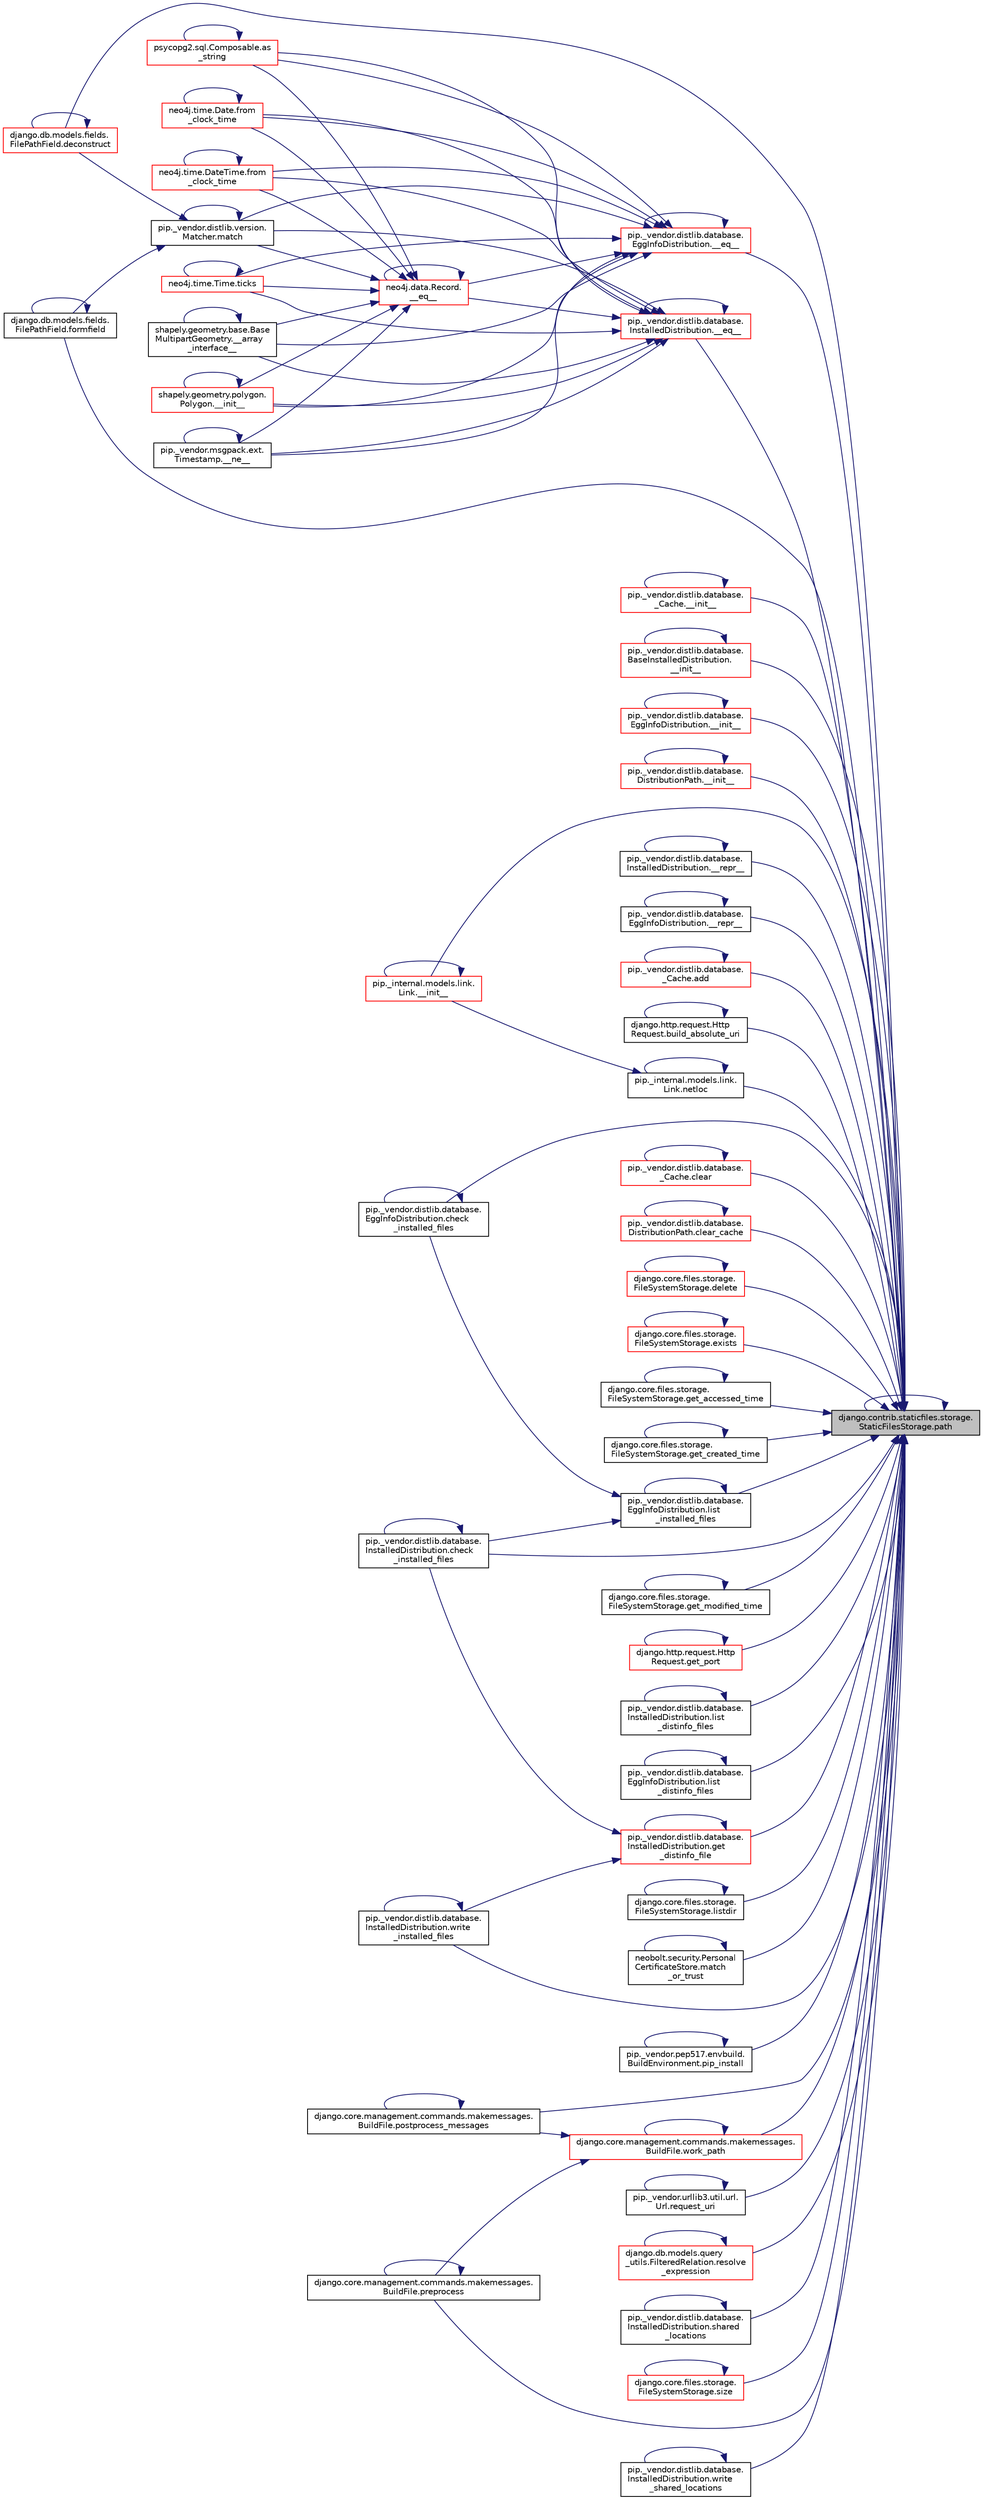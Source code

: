 digraph "django.contrib.staticfiles.storage.StaticFilesStorage.path"
{
 // LATEX_PDF_SIZE
  edge [fontname="Helvetica",fontsize="10",labelfontname="Helvetica",labelfontsize="10"];
  node [fontname="Helvetica",fontsize="10",shape=record];
  rankdir="RL";
  Node1 [label="django.contrib.staticfiles.storage.\lStaticFilesStorage.path",height=0.2,width=0.4,color="black", fillcolor="grey75", style="filled", fontcolor="black",tooltip=" "];
  Node1 -> Node2 [dir="back",color="midnightblue",fontsize="10",style="solid",fontname="Helvetica"];
  Node2 [label="pip._vendor.distlib.database.\lInstalledDistribution.__eq__",height=0.2,width=0.4,color="red", fillcolor="white", style="filled",URL="$d5/d3f/classpip_1_1__vendor_1_1distlib_1_1database_1_1_installed_distribution.html#a9b5ed2b1d9ce082f207e18b06a41d0ff",tooltip=" "];
  Node2 -> Node3 [dir="back",color="midnightblue",fontsize="10",style="solid",fontname="Helvetica"];
  Node3 [label="shapely.geometry.base.Base\lMultipartGeometry.__array\l_interface__",height=0.2,width=0.4,color="black", fillcolor="white", style="filled",URL="$df/d4a/classshapely_1_1geometry_1_1base_1_1_base_multipart_geometry.html#aa57caf9f9556c733425dee5dc556ac05",tooltip=" "];
  Node3 -> Node3 [dir="back",color="midnightblue",fontsize="10",style="solid",fontname="Helvetica"];
  Node2 -> Node4 [dir="back",color="midnightblue",fontsize="10",style="solid",fontname="Helvetica"];
  Node4 [label="neo4j.data.Record.\l__eq__",height=0.2,width=0.4,color="red", fillcolor="white", style="filled",URL="$d8/da3/classneo4j_1_1data_1_1_record.html#a677599a593c35d675d8960d72462df9f",tooltip=" "];
  Node4 -> Node3 [dir="back",color="midnightblue",fontsize="10",style="solid",fontname="Helvetica"];
  Node4 -> Node4 [dir="back",color="midnightblue",fontsize="10",style="solid",fontname="Helvetica"];
  Node4 -> Node5 [dir="back",color="midnightblue",fontsize="10",style="solid",fontname="Helvetica"];
  Node5 [label="shapely.geometry.polygon.\lPolygon.__init__",height=0.2,width=0.4,color="red", fillcolor="white", style="filled",URL="$da/d80/classshapely_1_1geometry_1_1polygon_1_1_polygon.html#aa0b7892becd68ead1f110b5498c4e4be",tooltip=" "];
  Node5 -> Node5 [dir="back",color="midnightblue",fontsize="10",style="solid",fontname="Helvetica"];
  Node4 -> Node490 [dir="back",color="midnightblue",fontsize="10",style="solid",fontname="Helvetica"];
  Node490 [label="pip._vendor.msgpack.ext.\lTimestamp.__ne__",height=0.2,width=0.4,color="black", fillcolor="white", style="filled",URL="$d6/dd9/classpip_1_1__vendor_1_1msgpack_1_1ext_1_1_timestamp.html#a85bbfb0158c314f6747659d9d79fbc5f",tooltip=" "];
  Node490 -> Node490 [dir="back",color="midnightblue",fontsize="10",style="solid",fontname="Helvetica"];
  Node4 -> Node491 [dir="back",color="midnightblue",fontsize="10",style="solid",fontname="Helvetica"];
  Node491 [label="psycopg2.sql.Composable.as\l_string",height=0.2,width=0.4,color="red", fillcolor="white", style="filled",URL="$d8/d3d/classpsycopg2_1_1sql_1_1_composable.html#a77b13bb7380175e59facce7566dfb5f6",tooltip=" "];
  Node491 -> Node491 [dir="back",color="midnightblue",fontsize="10",style="solid",fontname="Helvetica"];
  Node4 -> Node200 [dir="back",color="midnightblue",fontsize="10",style="solid",fontname="Helvetica"];
  Node200 [label="neo4j.time.Date.from\l_clock_time",height=0.2,width=0.4,color="red", fillcolor="white", style="filled",URL="$d1/d6f/classneo4j_1_1time_1_1_date.html#a6e815a48a02a3f3d230e95d923cfb43b",tooltip=" "];
  Node200 -> Node200 [dir="back",color="midnightblue",fontsize="10",style="solid",fontname="Helvetica"];
  Node4 -> Node266 [dir="back",color="midnightblue",fontsize="10",style="solid",fontname="Helvetica"];
  Node266 [label="neo4j.time.DateTime.from\l_clock_time",height=0.2,width=0.4,color="red", fillcolor="white", style="filled",URL="$d4/dcd/classneo4j_1_1time_1_1_date_time.html#a12a2d4d1586b225b0a6156d4e6d4cc0c",tooltip=" "];
  Node266 -> Node266 [dir="back",color="midnightblue",fontsize="10",style="solid",fontname="Helvetica"];
  Node4 -> Node492 [dir="back",color="midnightblue",fontsize="10",style="solid",fontname="Helvetica"];
  Node492 [label="pip._vendor.distlib.version.\lMatcher.match",height=0.2,width=0.4,color="black", fillcolor="white", style="filled",URL="$d3/d6b/classpip_1_1__vendor_1_1distlib_1_1version_1_1_matcher.html#abab07ac81cd23c3863693a3986eca843",tooltip=" "];
  Node492 -> Node493 [dir="back",color="midnightblue",fontsize="10",style="solid",fontname="Helvetica"];
  Node493 [label="django.db.models.fields.\lFilePathField.deconstruct",height=0.2,width=0.4,color="red", fillcolor="white", style="filled",URL="$d9/d58/classdjango_1_1db_1_1models_1_1fields_1_1_file_path_field.html#a52225a0c3baf7a5125007fadbe78dd22",tooltip=" "];
  Node493 -> Node493 [dir="back",color="midnightblue",fontsize="10",style="solid",fontname="Helvetica"];
  Node492 -> Node494 [dir="back",color="midnightblue",fontsize="10",style="solid",fontname="Helvetica"];
  Node494 [label="django.db.models.fields.\lFilePathField.formfield",height=0.2,width=0.4,color="black", fillcolor="white", style="filled",URL="$d9/d58/classdjango_1_1db_1_1models_1_1fields_1_1_file_path_field.html#ac5c572bd8cd58aa14d0fa9341c935e62",tooltip=" "];
  Node494 -> Node494 [dir="back",color="midnightblue",fontsize="10",style="solid",fontname="Helvetica"];
  Node492 -> Node492 [dir="back",color="midnightblue",fontsize="10",style="solid",fontname="Helvetica"];
  Node4 -> Node267 [dir="back",color="midnightblue",fontsize="10",style="solid",fontname="Helvetica"];
  Node267 [label="neo4j.time.Time.ticks",height=0.2,width=0.4,color="red", fillcolor="white", style="filled",URL="$db/d2a/classneo4j_1_1time_1_1_time.html#af3cbc3ab118ea3f7c8aaee2cc13a89e1",tooltip=" "];
  Node267 -> Node267 [dir="back",color="midnightblue",fontsize="10",style="solid",fontname="Helvetica"];
  Node2 -> Node2 [dir="back",color="midnightblue",fontsize="10",style="solid",fontname="Helvetica"];
  Node2 -> Node5 [dir="back",color="midnightblue",fontsize="10",style="solid",fontname="Helvetica"];
  Node2 -> Node490 [dir="back",color="midnightblue",fontsize="10",style="solid",fontname="Helvetica"];
  Node2 -> Node491 [dir="back",color="midnightblue",fontsize="10",style="solid",fontname="Helvetica"];
  Node2 -> Node200 [dir="back",color="midnightblue",fontsize="10",style="solid",fontname="Helvetica"];
  Node2 -> Node266 [dir="back",color="midnightblue",fontsize="10",style="solid",fontname="Helvetica"];
  Node2 -> Node492 [dir="back",color="midnightblue",fontsize="10",style="solid",fontname="Helvetica"];
  Node2 -> Node267 [dir="back",color="midnightblue",fontsize="10",style="solid",fontname="Helvetica"];
  Node1 -> Node678 [dir="back",color="midnightblue",fontsize="10",style="solid",fontname="Helvetica"];
  Node678 [label="pip._vendor.distlib.database.\lEggInfoDistribution.__eq__",height=0.2,width=0.4,color="red", fillcolor="white", style="filled",URL="$d7/d4f/classpip_1_1__vendor_1_1distlib_1_1database_1_1_egg_info_distribution.html#a1a4e220bb20d7de097cb45e4d22cb1f7",tooltip=" "];
  Node678 -> Node3 [dir="back",color="midnightblue",fontsize="10",style="solid",fontname="Helvetica"];
  Node678 -> Node4 [dir="back",color="midnightblue",fontsize="10",style="solid",fontname="Helvetica"];
  Node678 -> Node678 [dir="back",color="midnightblue",fontsize="10",style="solid",fontname="Helvetica"];
  Node678 -> Node5 [dir="back",color="midnightblue",fontsize="10",style="solid",fontname="Helvetica"];
  Node678 -> Node490 [dir="back",color="midnightblue",fontsize="10",style="solid",fontname="Helvetica"];
  Node678 -> Node491 [dir="back",color="midnightblue",fontsize="10",style="solid",fontname="Helvetica"];
  Node678 -> Node200 [dir="back",color="midnightblue",fontsize="10",style="solid",fontname="Helvetica"];
  Node678 -> Node266 [dir="back",color="midnightblue",fontsize="10",style="solid",fontname="Helvetica"];
  Node678 -> Node492 [dir="back",color="midnightblue",fontsize="10",style="solid",fontname="Helvetica"];
  Node678 -> Node267 [dir="back",color="midnightblue",fontsize="10",style="solid",fontname="Helvetica"];
  Node1 -> Node679 [dir="back",color="midnightblue",fontsize="10",style="solid",fontname="Helvetica"];
  Node679 [label="pip._vendor.distlib.database.\l_Cache.__init__",height=0.2,width=0.4,color="red", fillcolor="white", style="filled",URL="$d8/dcd/classpip_1_1__vendor_1_1distlib_1_1database_1_1___cache.html#af54d5616ff89aa6d6ac29816dd0efc6c",tooltip=" "];
  Node679 -> Node679 [dir="back",color="midnightblue",fontsize="10",style="solid",fontname="Helvetica"];
  Node1 -> Node680 [dir="back",color="midnightblue",fontsize="10",style="solid",fontname="Helvetica"];
  Node680 [label="pip._vendor.distlib.database.\lBaseInstalledDistribution.\l__init__",height=0.2,width=0.4,color="red", fillcolor="white", style="filled",URL="$d3/d43/classpip_1_1__vendor_1_1distlib_1_1database_1_1_base_installed_distribution.html#a3cf0dbeeadaece59290525cfd71c8164",tooltip=" "];
  Node680 -> Node680 [dir="back",color="midnightblue",fontsize="10",style="solid",fontname="Helvetica"];
  Node1 -> Node681 [dir="back",color="midnightblue",fontsize="10",style="solid",fontname="Helvetica"];
  Node681 [label="pip._vendor.distlib.database.\lEggInfoDistribution.__init__",height=0.2,width=0.4,color="red", fillcolor="white", style="filled",URL="$d7/d4f/classpip_1_1__vendor_1_1distlib_1_1database_1_1_egg_info_distribution.html#a3b17587547b5d4fb68128342686671b1",tooltip=" "];
  Node681 -> Node681 [dir="back",color="midnightblue",fontsize="10",style="solid",fontname="Helvetica"];
  Node1 -> Node682 [dir="back",color="midnightblue",fontsize="10",style="solid",fontname="Helvetica"];
  Node682 [label="pip._vendor.distlib.database.\lDistributionPath.__init__",height=0.2,width=0.4,color="red", fillcolor="white", style="filled",URL="$d3/d8a/classpip_1_1__vendor_1_1distlib_1_1database_1_1_distribution_path.html#a17a2afe7db83a808ad93c909d99ed955",tooltip=" "];
  Node682 -> Node682 [dir="back",color="midnightblue",fontsize="10",style="solid",fontname="Helvetica"];
  Node1 -> Node683 [dir="back",color="midnightblue",fontsize="10",style="solid",fontname="Helvetica"];
  Node683 [label="pip._internal.models.link.\lLink.__init__",height=0.2,width=0.4,color="red", fillcolor="white", style="filled",URL="$de/da5/classpip_1_1__internal_1_1models_1_1link_1_1_link.html#adf9defb3b97546f930fc05a78acfb485",tooltip=" "];
  Node683 -> Node683 [dir="back",color="midnightblue",fontsize="10",style="solid",fontname="Helvetica"];
  Node1 -> Node684 [dir="back",color="midnightblue",fontsize="10",style="solid",fontname="Helvetica"];
  Node684 [label="pip._vendor.distlib.database.\lInstalledDistribution.__repr__",height=0.2,width=0.4,color="black", fillcolor="white", style="filled",URL="$d5/d3f/classpip_1_1__vendor_1_1distlib_1_1database_1_1_installed_distribution.html#a437ca097c31f9e2f6d84da428f56303d",tooltip=" "];
  Node684 -> Node684 [dir="back",color="midnightblue",fontsize="10",style="solid",fontname="Helvetica"];
  Node1 -> Node685 [dir="back",color="midnightblue",fontsize="10",style="solid",fontname="Helvetica"];
  Node685 [label="pip._vendor.distlib.database.\lEggInfoDistribution.__repr__",height=0.2,width=0.4,color="black", fillcolor="white", style="filled",URL="$d7/d4f/classpip_1_1__vendor_1_1distlib_1_1database_1_1_egg_info_distribution.html#aa86b5634260c5ab9efe7b3dd01b3c7e5",tooltip=" "];
  Node685 -> Node685 [dir="back",color="midnightblue",fontsize="10",style="solid",fontname="Helvetica"];
  Node1 -> Node686 [dir="back",color="midnightblue",fontsize="10",style="solid",fontname="Helvetica"];
  Node686 [label="pip._vendor.distlib.database.\l_Cache.add",height=0.2,width=0.4,color="red", fillcolor="white", style="filled",URL="$d8/dcd/classpip_1_1__vendor_1_1distlib_1_1database_1_1___cache.html#a98296c2e1af8395fc035df3fdfc400fc",tooltip=" "];
  Node686 -> Node686 [dir="back",color="midnightblue",fontsize="10",style="solid",fontname="Helvetica"];
  Node1 -> Node687 [dir="back",color="midnightblue",fontsize="10",style="solid",fontname="Helvetica"];
  Node687 [label="django.http.request.Http\lRequest.build_absolute_uri",height=0.2,width=0.4,color="black", fillcolor="white", style="filled",URL="$d1/ded/classdjango_1_1http_1_1request_1_1_http_request.html#acda6ee1aa44ebe5161a855fbb9b9cf7c",tooltip=" "];
  Node687 -> Node687 [dir="back",color="midnightblue",fontsize="10",style="solid",fontname="Helvetica"];
  Node1 -> Node688 [dir="back",color="midnightblue",fontsize="10",style="solid",fontname="Helvetica"];
  Node688 [label="pip._vendor.distlib.database.\lInstalledDistribution.check\l_installed_files",height=0.2,width=0.4,color="black", fillcolor="white", style="filled",URL="$d5/d3f/classpip_1_1__vendor_1_1distlib_1_1database_1_1_installed_distribution.html#af02e7290aefa70861a60fe1885285e16",tooltip=" "];
  Node688 -> Node688 [dir="back",color="midnightblue",fontsize="10",style="solid",fontname="Helvetica"];
  Node1 -> Node689 [dir="back",color="midnightblue",fontsize="10",style="solid",fontname="Helvetica"];
  Node689 [label="pip._vendor.distlib.database.\lEggInfoDistribution.check\l_installed_files",height=0.2,width=0.4,color="black", fillcolor="white", style="filled",URL="$d7/d4f/classpip_1_1__vendor_1_1distlib_1_1database_1_1_egg_info_distribution.html#a4eb9053abcb6ae611e7f31c17387aea7",tooltip=" "];
  Node689 -> Node689 [dir="back",color="midnightblue",fontsize="10",style="solid",fontname="Helvetica"];
  Node1 -> Node690 [dir="back",color="midnightblue",fontsize="10",style="solid",fontname="Helvetica"];
  Node690 [label="pip._vendor.distlib.database.\l_Cache.clear",height=0.2,width=0.4,color="red", fillcolor="white", style="filled",URL="$d8/dcd/classpip_1_1__vendor_1_1distlib_1_1database_1_1___cache.html#ab8493db74feb70354215f9804fafea3d",tooltip=" "];
  Node690 -> Node690 [dir="back",color="midnightblue",fontsize="10",style="solid",fontname="Helvetica"];
  Node1 -> Node691 [dir="back",color="midnightblue",fontsize="10",style="solid",fontname="Helvetica"];
  Node691 [label="pip._vendor.distlib.database.\lDistributionPath.clear_cache",height=0.2,width=0.4,color="red", fillcolor="white", style="filled",URL="$d3/d8a/classpip_1_1__vendor_1_1distlib_1_1database_1_1_distribution_path.html#a576c17cc01238d807b4cc7b833001b0b",tooltip=" "];
  Node691 -> Node691 [dir="back",color="midnightblue",fontsize="10",style="solid",fontname="Helvetica"];
  Node1 -> Node493 [dir="back",color="midnightblue",fontsize="10",style="solid",fontname="Helvetica"];
  Node1 -> Node692 [dir="back",color="midnightblue",fontsize="10",style="solid",fontname="Helvetica"];
  Node692 [label="django.core.files.storage.\lFileSystemStorage.delete",height=0.2,width=0.4,color="red", fillcolor="white", style="filled",URL="$db/da8/classdjango_1_1core_1_1files_1_1storage_1_1_file_system_storage.html#ad31ad8e7dcaeee30a6b95c4336aa4577",tooltip=" "];
  Node692 -> Node692 [dir="back",color="midnightblue",fontsize="10",style="solid",fontname="Helvetica"];
  Node1 -> Node693 [dir="back",color="midnightblue",fontsize="10",style="solid",fontname="Helvetica"];
  Node693 [label="django.core.files.storage.\lFileSystemStorage.exists",height=0.2,width=0.4,color="red", fillcolor="white", style="filled",URL="$db/da8/classdjango_1_1core_1_1files_1_1storage_1_1_file_system_storage.html#a7f2e95bec3b31a3256b247f732fcade2",tooltip=" "];
  Node693 -> Node693 [dir="back",color="midnightblue",fontsize="10",style="solid",fontname="Helvetica"];
  Node1 -> Node494 [dir="back",color="midnightblue",fontsize="10",style="solid",fontname="Helvetica"];
  Node1 -> Node697 [dir="back",color="midnightblue",fontsize="10",style="solid",fontname="Helvetica"];
  Node697 [label="django.core.files.storage.\lFileSystemStorage.get_accessed_time",height=0.2,width=0.4,color="black", fillcolor="white", style="filled",URL="$db/da8/classdjango_1_1core_1_1files_1_1storage_1_1_file_system_storage.html#a210757b7bff709a38298504e0932dec2",tooltip=" "];
  Node697 -> Node697 [dir="back",color="midnightblue",fontsize="10",style="solid",fontname="Helvetica"];
  Node1 -> Node698 [dir="back",color="midnightblue",fontsize="10",style="solid",fontname="Helvetica"];
  Node698 [label="django.core.files.storage.\lFileSystemStorage.get_created_time",height=0.2,width=0.4,color="black", fillcolor="white", style="filled",URL="$db/da8/classdjango_1_1core_1_1files_1_1storage_1_1_file_system_storage.html#a32a2ad72e493378d19a2707920bfb000",tooltip=" "];
  Node698 -> Node698 [dir="back",color="midnightblue",fontsize="10",style="solid",fontname="Helvetica"];
  Node1 -> Node699 [dir="back",color="midnightblue",fontsize="10",style="solid",fontname="Helvetica"];
  Node699 [label="pip._vendor.distlib.database.\lInstalledDistribution.get\l_distinfo_file",height=0.2,width=0.4,color="red", fillcolor="white", style="filled",URL="$d5/d3f/classpip_1_1__vendor_1_1distlib_1_1database_1_1_installed_distribution.html#ac17c694fe33794a2a93c022eae8919fc",tooltip=" "];
  Node699 -> Node688 [dir="back",color="midnightblue",fontsize="10",style="solid",fontname="Helvetica"];
  Node699 -> Node699 [dir="back",color="midnightblue",fontsize="10",style="solid",fontname="Helvetica"];
  Node699 -> Node701 [dir="back",color="midnightblue",fontsize="10",style="solid",fontname="Helvetica"];
  Node701 [label="pip._vendor.distlib.database.\lInstalledDistribution.write\l_installed_files",height=0.2,width=0.4,color="black", fillcolor="white", style="filled",URL="$d5/d3f/classpip_1_1__vendor_1_1distlib_1_1database_1_1_installed_distribution.html#a3b799b28c162cab4fd480fda0f2a852e",tooltip=" "];
  Node701 -> Node701 [dir="back",color="midnightblue",fontsize="10",style="solid",fontname="Helvetica"];
  Node1 -> Node702 [dir="back",color="midnightblue",fontsize="10",style="solid",fontname="Helvetica"];
  Node702 [label="django.core.files.storage.\lFileSystemStorage.get_modified_time",height=0.2,width=0.4,color="black", fillcolor="white", style="filled",URL="$db/da8/classdjango_1_1core_1_1files_1_1storage_1_1_file_system_storage.html#a7832cc82c083c3f424fcf5e881382b0f",tooltip=" "];
  Node702 -> Node702 [dir="back",color="midnightblue",fontsize="10",style="solid",fontname="Helvetica"];
  Node1 -> Node703 [dir="back",color="midnightblue",fontsize="10",style="solid",fontname="Helvetica"];
  Node703 [label="django.http.request.Http\lRequest.get_port",height=0.2,width=0.4,color="red", fillcolor="white", style="filled",URL="$d1/ded/classdjango_1_1http_1_1request_1_1_http_request.html#af81ce5b385e8dcee02c506de847e9f28",tooltip=" "];
  Node703 -> Node703 [dir="back",color="midnightblue",fontsize="10",style="solid",fontname="Helvetica"];
  Node1 -> Node705 [dir="back",color="midnightblue",fontsize="10",style="solid",fontname="Helvetica"];
  Node705 [label="pip._vendor.distlib.database.\lInstalledDistribution.list\l_distinfo_files",height=0.2,width=0.4,color="black", fillcolor="white", style="filled",URL="$d5/d3f/classpip_1_1__vendor_1_1distlib_1_1database_1_1_installed_distribution.html#a91b6c8c2a299a9b1436538ad0cfe37d7",tooltip=" "];
  Node705 -> Node705 [dir="back",color="midnightblue",fontsize="10",style="solid",fontname="Helvetica"];
  Node1 -> Node706 [dir="back",color="midnightblue",fontsize="10",style="solid",fontname="Helvetica"];
  Node706 [label="pip._vendor.distlib.database.\lEggInfoDistribution.list\l_distinfo_files",height=0.2,width=0.4,color="black", fillcolor="white", style="filled",URL="$d7/d4f/classpip_1_1__vendor_1_1distlib_1_1database_1_1_egg_info_distribution.html#a81eb42fe04552504c3c44bae820de34b",tooltip=" "];
  Node706 -> Node706 [dir="back",color="midnightblue",fontsize="10",style="solid",fontname="Helvetica"];
  Node1 -> Node707 [dir="back",color="midnightblue",fontsize="10",style="solid",fontname="Helvetica"];
  Node707 [label="pip._vendor.distlib.database.\lEggInfoDistribution.list\l_installed_files",height=0.2,width=0.4,color="black", fillcolor="white", style="filled",URL="$d7/d4f/classpip_1_1__vendor_1_1distlib_1_1database_1_1_egg_info_distribution.html#ad11f1a01b3d7117ca45670f4de85b97c",tooltip=" "];
  Node707 -> Node688 [dir="back",color="midnightblue",fontsize="10",style="solid",fontname="Helvetica"];
  Node707 -> Node689 [dir="back",color="midnightblue",fontsize="10",style="solid",fontname="Helvetica"];
  Node707 -> Node707 [dir="back",color="midnightblue",fontsize="10",style="solid",fontname="Helvetica"];
  Node1 -> Node708 [dir="back",color="midnightblue",fontsize="10",style="solid",fontname="Helvetica"];
  Node708 [label="django.core.files.storage.\lFileSystemStorage.listdir",height=0.2,width=0.4,color="black", fillcolor="white", style="filled",URL="$db/da8/classdjango_1_1core_1_1files_1_1storage_1_1_file_system_storage.html#ad1e8e9c112c82e91598ce2a26822701a",tooltip=" "];
  Node708 -> Node708 [dir="back",color="midnightblue",fontsize="10",style="solid",fontname="Helvetica"];
  Node1 -> Node709 [dir="back",color="midnightblue",fontsize="10",style="solid",fontname="Helvetica"];
  Node709 [label="neobolt.security.Personal\lCertificateStore.match\l_or_trust",height=0.2,width=0.4,color="black", fillcolor="white", style="filled",URL="$de/d39/classneobolt_1_1security_1_1_personal_certificate_store.html#a24a522934cab7aa51da96f94ac13d7f8",tooltip=" "];
  Node709 -> Node709 [dir="back",color="midnightblue",fontsize="10",style="solid",fontname="Helvetica"];
  Node1 -> Node710 [dir="back",color="midnightblue",fontsize="10",style="solid",fontname="Helvetica"];
  Node710 [label="pip._internal.models.link.\lLink.netloc",height=0.2,width=0.4,color="black", fillcolor="white", style="filled",URL="$de/da5/classpip_1_1__internal_1_1models_1_1link_1_1_link.html#a3b75bb1dffe191f8f61239e8af2135cc",tooltip=" "];
  Node710 -> Node683 [dir="back",color="midnightblue",fontsize="10",style="solid",fontname="Helvetica"];
  Node710 -> Node710 [dir="back",color="midnightblue",fontsize="10",style="solid",fontname="Helvetica"];
  Node1 -> Node1 [dir="back",color="midnightblue",fontsize="10",style="solid",fontname="Helvetica"];
  Node1 -> Node711 [dir="back",color="midnightblue",fontsize="10",style="solid",fontname="Helvetica"];
  Node711 [label="pip._vendor.pep517.envbuild.\lBuildEnvironment.pip_install",height=0.2,width=0.4,color="black", fillcolor="white", style="filled",URL="$dc/d7f/classpip_1_1__vendor_1_1pep517_1_1envbuild_1_1_build_environment.html#ab356ae51c4fcb260a6a369aaa2f1de92",tooltip=" "];
  Node711 -> Node711 [dir="back",color="midnightblue",fontsize="10",style="solid",fontname="Helvetica"];
  Node1 -> Node712 [dir="back",color="midnightblue",fontsize="10",style="solid",fontname="Helvetica"];
  Node712 [label="django.core.management.commands.makemessages.\lBuildFile.postprocess_messages",height=0.2,width=0.4,color="black", fillcolor="white", style="filled",URL="$d9/d7e/classdjango_1_1core_1_1management_1_1commands_1_1makemessages_1_1_build_file.html#a10eddc071c350372dfd70d0666ddb0b2",tooltip=" "];
  Node712 -> Node712 [dir="back",color="midnightblue",fontsize="10",style="solid",fontname="Helvetica"];
  Node1 -> Node713 [dir="back",color="midnightblue",fontsize="10",style="solid",fontname="Helvetica"];
  Node713 [label="django.core.management.commands.makemessages.\lBuildFile.preprocess",height=0.2,width=0.4,color="black", fillcolor="white", style="filled",URL="$d9/d7e/classdjango_1_1core_1_1management_1_1commands_1_1makemessages_1_1_build_file.html#ad48f37dc93e0cba9878e64edf84bf362",tooltip=" "];
  Node713 -> Node713 [dir="back",color="midnightblue",fontsize="10",style="solid",fontname="Helvetica"];
  Node1 -> Node714 [dir="back",color="midnightblue",fontsize="10",style="solid",fontname="Helvetica"];
  Node714 [label="pip._vendor.urllib3.util.url.\lUrl.request_uri",height=0.2,width=0.4,color="black", fillcolor="white", style="filled",URL="$d6/dd8/classpip_1_1__vendor_1_1urllib3_1_1util_1_1url_1_1_url.html#a55d7eb61b1f1188f3c852b6c63625b4a",tooltip=" "];
  Node714 -> Node714 [dir="back",color="midnightblue",fontsize="10",style="solid",fontname="Helvetica"];
  Node1 -> Node715 [dir="back",color="midnightblue",fontsize="10",style="solid",fontname="Helvetica"];
  Node715 [label="django.db.models.query\l_utils.FilteredRelation.resolve\l_expression",height=0.2,width=0.4,color="red", fillcolor="white", style="filled",URL="$d0/d2b/classdjango_1_1db_1_1models_1_1query__utils_1_1_filtered_relation.html#ad4304eba69e6705f525dc4f73623e09d",tooltip=" "];
  Node715 -> Node715 [dir="back",color="midnightblue",fontsize="10",style="solid",fontname="Helvetica"];
  Node1 -> Node716 [dir="back",color="midnightblue",fontsize="10",style="solid",fontname="Helvetica"];
  Node716 [label="pip._vendor.distlib.database.\lInstalledDistribution.shared\l_locations",height=0.2,width=0.4,color="black", fillcolor="white", style="filled",URL="$d5/d3f/classpip_1_1__vendor_1_1distlib_1_1database_1_1_installed_distribution.html#acb9d762b10d0e0269e958d3f89307d10",tooltip=" "];
  Node716 -> Node716 [dir="back",color="midnightblue",fontsize="10",style="solid",fontname="Helvetica"];
  Node1 -> Node717 [dir="back",color="midnightblue",fontsize="10",style="solid",fontname="Helvetica"];
  Node717 [label="django.core.files.storage.\lFileSystemStorage.size",height=0.2,width=0.4,color="red", fillcolor="white", style="filled",URL="$db/da8/classdjango_1_1core_1_1files_1_1storage_1_1_file_system_storage.html#a48d966839a5f13179dc05370fc809c2e",tooltip=" "];
  Node717 -> Node717 [dir="back",color="midnightblue",fontsize="10",style="solid",fontname="Helvetica"];
  Node1 -> Node759 [dir="back",color="midnightblue",fontsize="10",style="solid",fontname="Helvetica"];
  Node759 [label="django.core.management.commands.makemessages.\lBuildFile.work_path",height=0.2,width=0.4,color="red", fillcolor="white", style="filled",URL="$d9/d7e/classdjango_1_1core_1_1management_1_1commands_1_1makemessages_1_1_build_file.html#a7fda6cc61a979b2c6db2a07a559209f0",tooltip=" "];
  Node759 -> Node712 [dir="back",color="midnightblue",fontsize="10",style="solid",fontname="Helvetica"];
  Node759 -> Node713 [dir="back",color="midnightblue",fontsize="10",style="solid",fontname="Helvetica"];
  Node759 -> Node759 [dir="back",color="midnightblue",fontsize="10",style="solid",fontname="Helvetica"];
  Node1 -> Node701 [dir="back",color="midnightblue",fontsize="10",style="solid",fontname="Helvetica"];
  Node1 -> Node761 [dir="back",color="midnightblue",fontsize="10",style="solid",fontname="Helvetica"];
  Node761 [label="pip._vendor.distlib.database.\lInstalledDistribution.write\l_shared_locations",height=0.2,width=0.4,color="black", fillcolor="white", style="filled",URL="$d5/d3f/classpip_1_1__vendor_1_1distlib_1_1database_1_1_installed_distribution.html#af3838a1a36ab26de00c92bfc21c170ab",tooltip=" "];
  Node761 -> Node761 [dir="back",color="midnightblue",fontsize="10",style="solid",fontname="Helvetica"];
}
